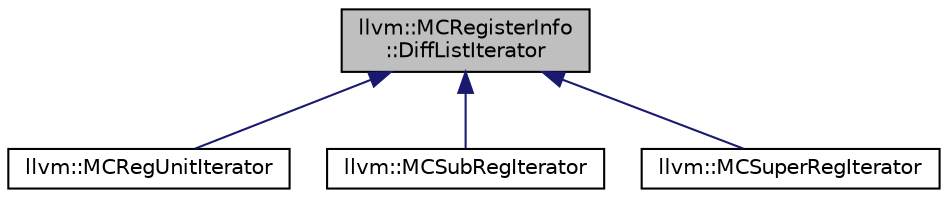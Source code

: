 digraph "llvm::MCRegisterInfo::DiffListIterator"
{
 // LATEX_PDF_SIZE
  bgcolor="transparent";
  edge [fontname="Helvetica",fontsize="10",labelfontname="Helvetica",labelfontsize="10"];
  node [fontname="Helvetica",fontsize="10",shape=record];
  Node1 [label="llvm::MCRegisterInfo\l::DiffListIterator",height=0.2,width=0.4,color="black", fillcolor="grey75", style="filled", fontcolor="black",tooltip="DiffListIterator - Base iterator class that can traverse the differentially encoded register and regu..."];
  Node1 -> Node2 [dir="back",color="midnightblue",fontsize="10",style="solid",fontname="Helvetica"];
  Node2 [label="llvm::MCRegUnitIterator",height=0.2,width=0.4,color="black",URL="$classllvm_1_1MCRegUnitIterator.html",tooltip=" "];
  Node1 -> Node3 [dir="back",color="midnightblue",fontsize="10",style="solid",fontname="Helvetica"];
  Node3 [label="llvm::MCSubRegIterator",height=0.2,width=0.4,color="black",URL="$classllvm_1_1MCSubRegIterator.html",tooltip="MCSubRegIterator enumerates all sub-registers of Reg."];
  Node1 -> Node4 [dir="back",color="midnightblue",fontsize="10",style="solid",fontname="Helvetica"];
  Node4 [label="llvm::MCSuperRegIterator",height=0.2,width=0.4,color="black",URL="$classllvm_1_1MCSuperRegIterator.html",tooltip="MCSuperRegIterator enumerates all super-registers of Reg."];
}
